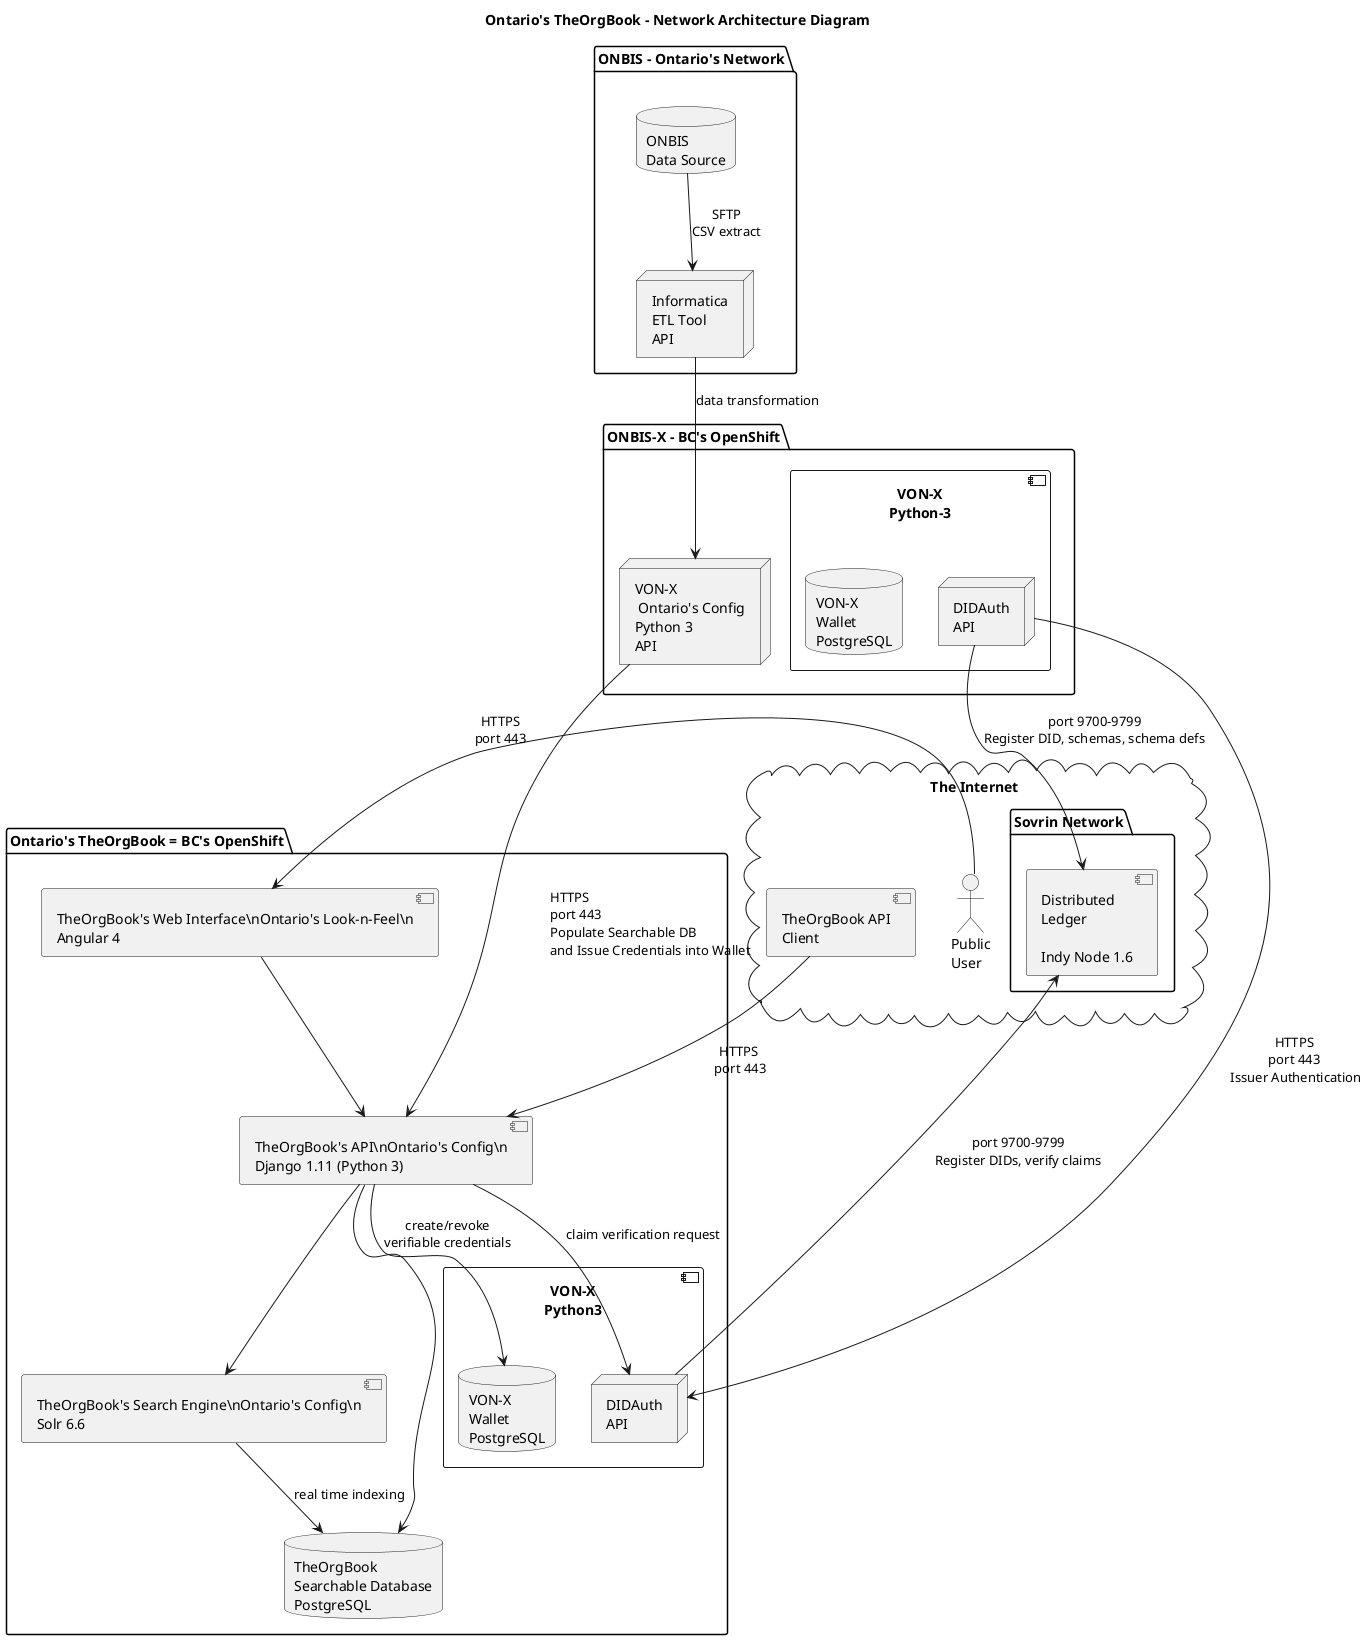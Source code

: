 @startuml
title **Ontario's TheOrgBook - Network Architecture Diagram**


package "ONBIS-X - BC's OpenShift" {
    node "VON-X\n Ontario's Config\nPython 3\nAPI" as vonxconfig
    component [VON-X\nPython-3] {
    node "DIDAuth\nAPI" as didauth
    database "VON-X\nWallet\nPostgreSQL" as wallet
    }
}

package "ONBIS - Ontario's Network" {
    database  "ONBIS\nData Source" as onbis
    node "Informatica\nETL Tool\nAPI" as informatica
}

package "Ontario's TheOrgBook = BC's OpenShift" {
   component API [
        TheOrgBook's API\nOntario's Config\n
        Django 1.11 (Python 3)
    ] 
    component SearchEngine [
        TheOrgBook's Search Engine\nOntario's Config\n
        Solr 6.6
    ] 
    component webUI [
        TheOrgBook's Web Interface\nOntario's Look-n-Feel\n
        Angular 4
    ]
   
   component [VON-X\nPython3] {
    node "DIDAuth\nAPI" as didauth2
    database "VON-X\nWallet\nPostgreSQL" as wallet2
    }
    database "TheOrgBook\nSearchable Database\nPostgreSQL" as searchdb
}

cloud "The Internet" {
   actor "Public\nUser" as TOBUSER
   component "TheOrgBook API\nClient" as TOBAPIUSER
    package "Sovrin Network" as SL {
        component "Distributed\nLedger\n\nIndy Node 1.6" as DL
    }
}
' Dependencies between components
onbis --> informatica : SFTP\nCSV extract
informatica --> vonxconfig : data transformation
TOBUSER --> webUI : HTTPS\nport 443
API --> SearchEngine 
API --> searchdb
API --> wallet2 : create/revoke\nverifiable credentials
webUI --> API
didauth --> didauth2 : HTTPS\nport 443\n Issuer Authentication
vonxconfig --> API :HTTPS\lport 443\lPopulate Searchable DB\land Issue Credentials into Wallet  
API --> didauth2: claim verification request
SearchEngine --> searchdb: real time indexing
TOBAPIUSER --> API : HTTPS\n port 443
didauth --> DL : port 9700-9799\nRegister DID, schemas, schema defs
didauth2 --> DL : port 9700-9799\nRegister DIDs, verify claims
@enduml
